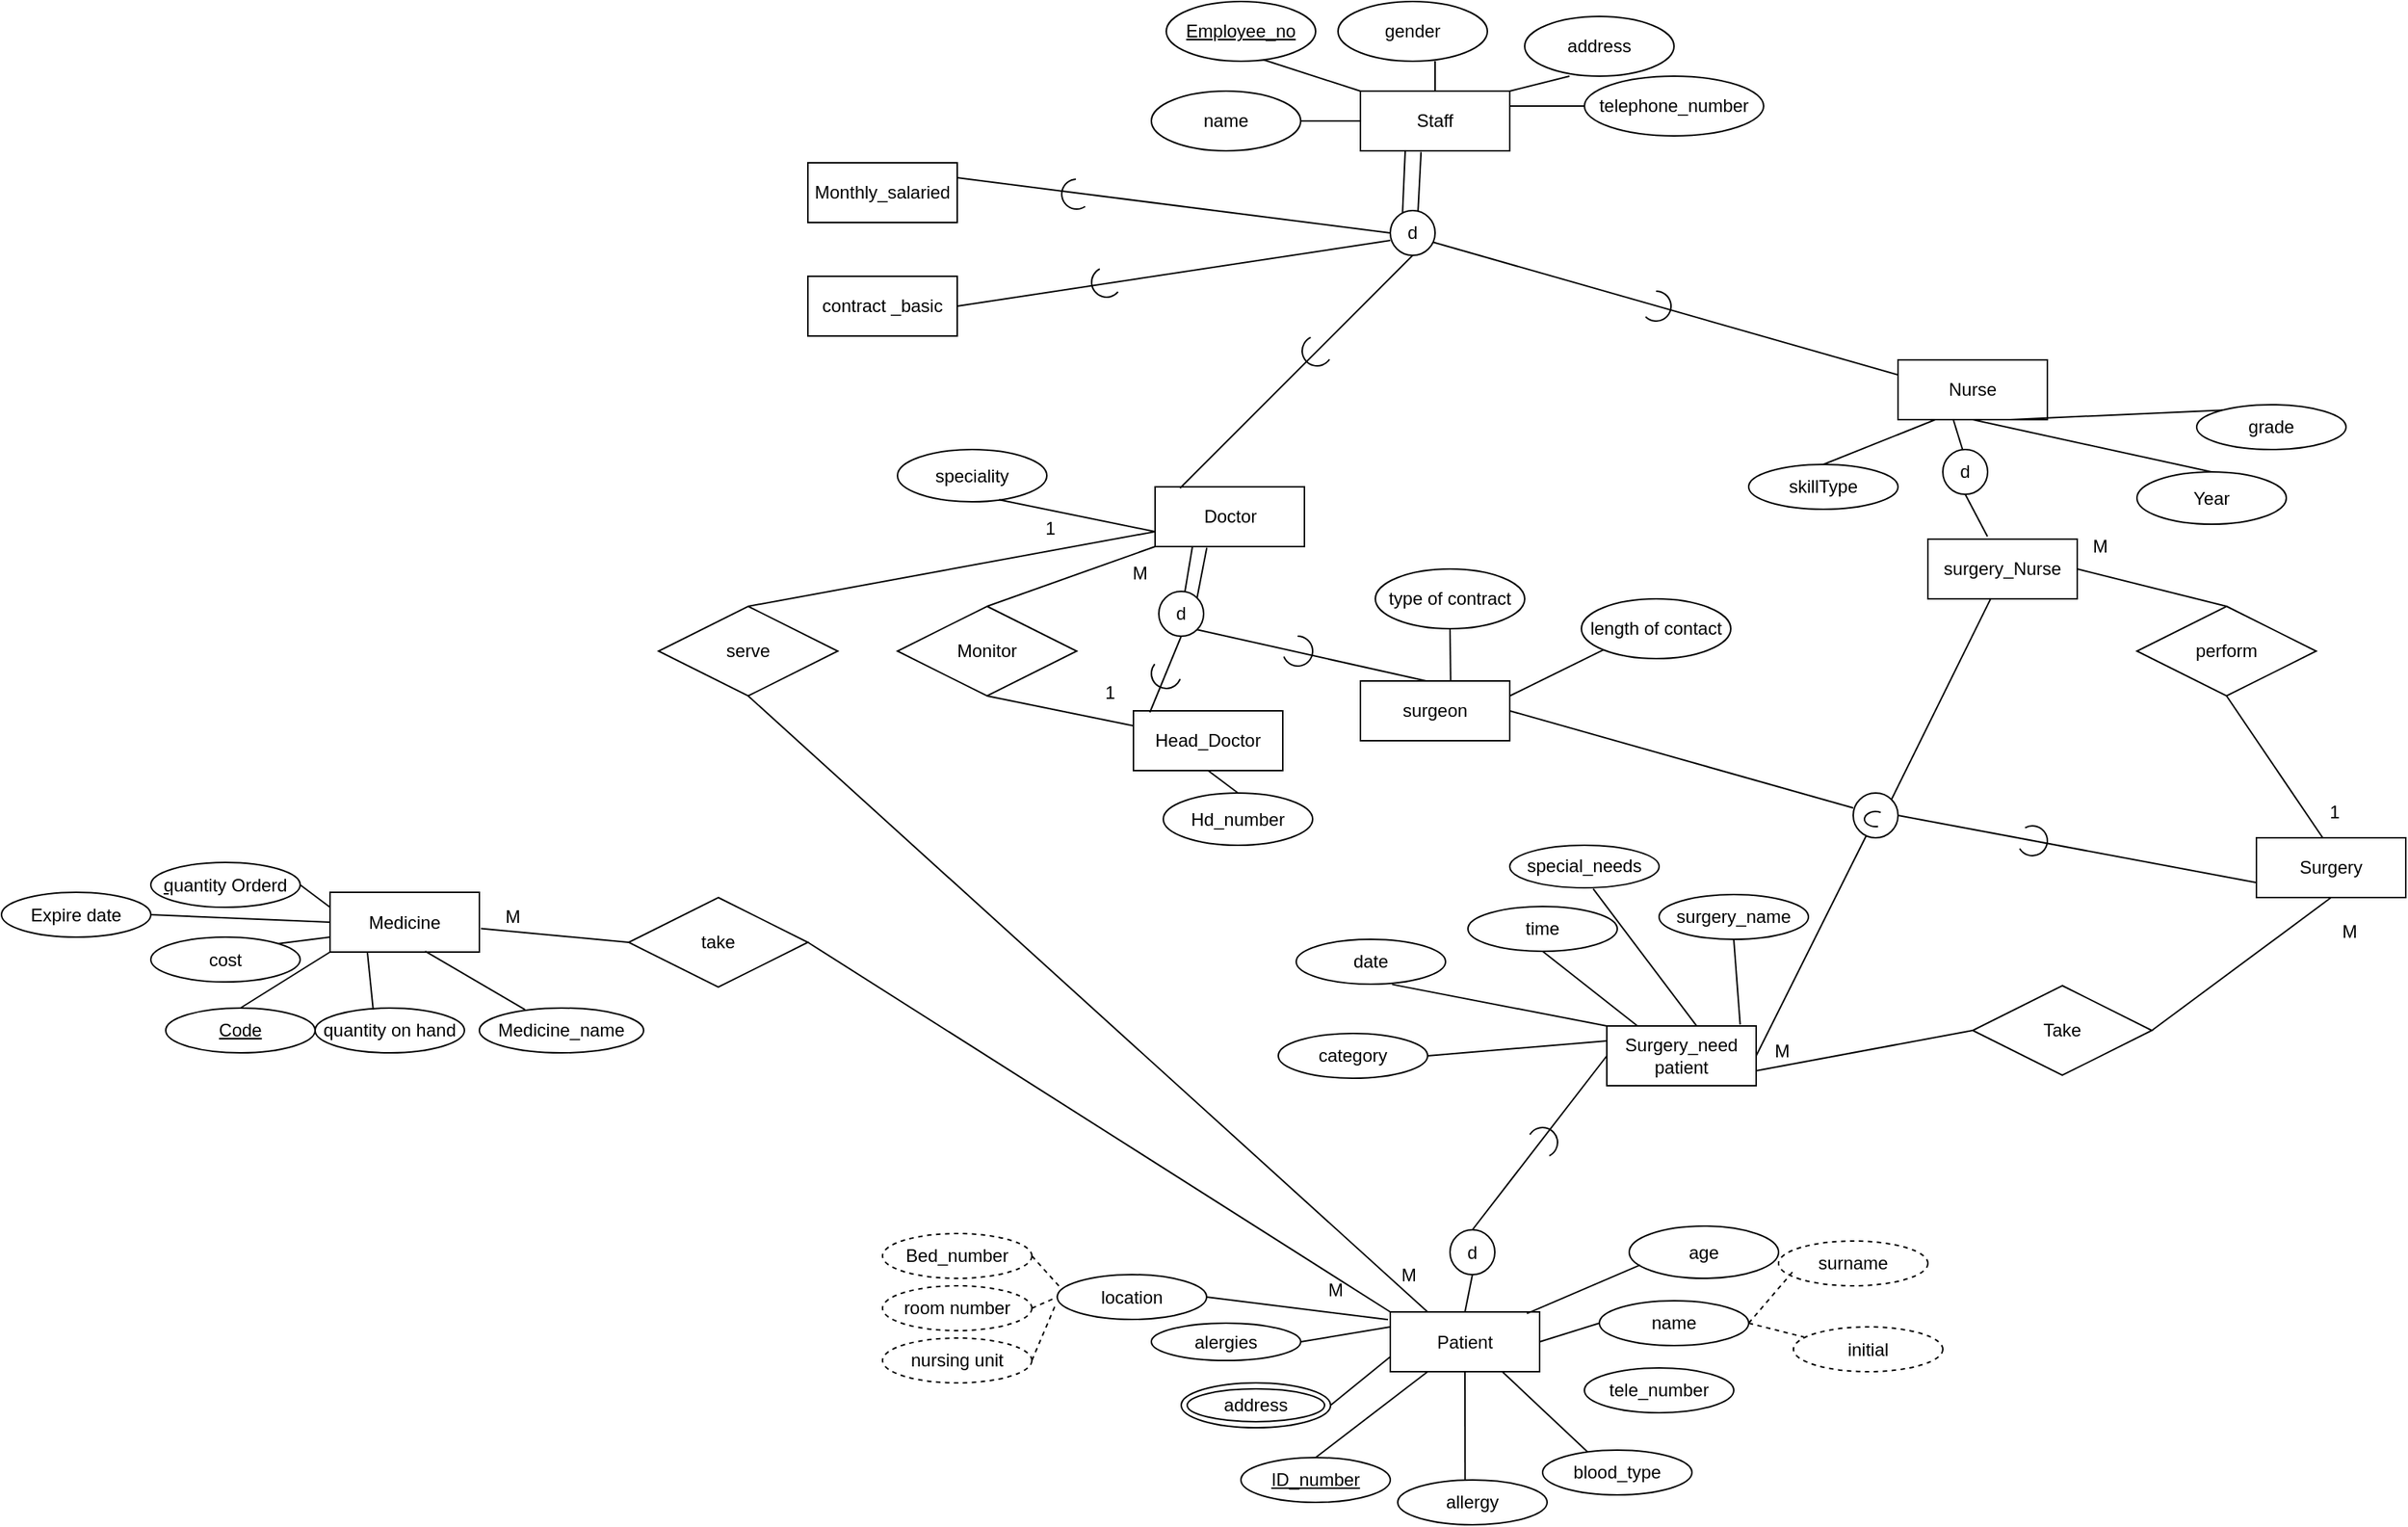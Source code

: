 <mxfile version="21.6.1" type="github">
  <diagram name="Page-1" id="lnvQF_arpNL27M4O3w8T">
    <mxGraphModel dx="2072" dy="1698" grid="1" gridSize="10" guides="1" tooltips="1" connect="1" arrows="1" fold="1" page="1" pageScale="1" pageWidth="850" pageHeight="1100" math="0" shadow="0">
      <root>
        <mxCell id="0" />
        <mxCell id="1" parent="0" />
        <mxCell id="_bViFIgrCbP23LB_-BVB-1" value="Staff" style="whiteSpace=wrap;html=1;align=center;" parent="1" vertex="1">
          <mxGeometry x="260" y="-50" width="100" height="40" as="geometry" />
        </mxCell>
        <mxCell id="_bViFIgrCbP23LB_-BVB-2" value="Employee_no" style="ellipse;whiteSpace=wrap;html=1;align=center;fontStyle=4;" parent="1" vertex="1">
          <mxGeometry x="130" y="-110" width="100" height="40" as="geometry" />
        </mxCell>
        <mxCell id="_bViFIgrCbP23LB_-BVB-3" value="name" style="ellipse;whiteSpace=wrap;html=1;align=center;" parent="1" vertex="1">
          <mxGeometry x="120" y="-50" width="100" height="40" as="geometry" />
        </mxCell>
        <mxCell id="_bViFIgrCbP23LB_-BVB-4" value="gender" style="ellipse;whiteSpace=wrap;html=1;align=center;" parent="1" vertex="1">
          <mxGeometry x="245" y="-110" width="100" height="40" as="geometry" />
        </mxCell>
        <mxCell id="_bViFIgrCbP23LB_-BVB-5" value="address" style="ellipse;whiteSpace=wrap;html=1;align=center;" parent="1" vertex="1">
          <mxGeometry x="370" y="-100" width="100" height="40" as="geometry" />
        </mxCell>
        <mxCell id="_bViFIgrCbP23LB_-BVB-6" value="telephone_number" style="ellipse;whiteSpace=wrap;html=1;align=center;" parent="1" vertex="1">
          <mxGeometry x="410" y="-60" width="120" height="40" as="geometry" />
        </mxCell>
        <mxCell id="kDbeRx198hkHHgi6UkS8-1" value="" style="endArrow=none;html=1;rounded=0;entryX=0.65;entryY=0.975;entryDx=0;entryDy=0;entryPerimeter=0;exitX=0;exitY=0;exitDx=0;exitDy=0;" parent="1" source="_bViFIgrCbP23LB_-BVB-1" target="_bViFIgrCbP23LB_-BVB-2" edge="1">
          <mxGeometry width="50" height="50" relative="1" as="geometry">
            <mxPoint x="270" y="10" as="sourcePoint" />
            <mxPoint x="320" y="-40" as="targetPoint" />
          </mxGeometry>
        </mxCell>
        <mxCell id="kDbeRx198hkHHgi6UkS8-2" value="" style="endArrow=none;html=1;rounded=0;exitX=0.5;exitY=0;exitDx=0;exitDy=0;entryX=0.65;entryY=1;entryDx=0;entryDy=0;entryPerimeter=0;" parent="1" source="_bViFIgrCbP23LB_-BVB-1" target="_bViFIgrCbP23LB_-BVB-4" edge="1">
          <mxGeometry width="50" height="50" relative="1" as="geometry">
            <mxPoint x="360" y="-40" as="sourcePoint" />
            <mxPoint x="310" y="-60" as="targetPoint" />
          </mxGeometry>
        </mxCell>
        <mxCell id="kDbeRx198hkHHgi6UkS8-3" value="" style="endArrow=none;html=1;rounded=0;entryX=0.3;entryY=1;entryDx=0;entryDy=0;entryPerimeter=0;exitX=1;exitY=0;exitDx=0;exitDy=0;" parent="1" source="_bViFIgrCbP23LB_-BVB-1" target="_bViFIgrCbP23LB_-BVB-5" edge="1">
          <mxGeometry width="50" height="50" relative="1" as="geometry">
            <mxPoint x="410" y="-60" as="sourcePoint" />
            <mxPoint x="335" y="-131" as="targetPoint" />
          </mxGeometry>
        </mxCell>
        <mxCell id="kDbeRx198hkHHgi6UkS8-4" value="" style="endArrow=none;html=1;rounded=0;entryX=0;entryY=0.5;entryDx=0;entryDy=0;exitX=1;exitY=0.25;exitDx=0;exitDy=0;" parent="1" source="_bViFIgrCbP23LB_-BVB-1" target="_bViFIgrCbP23LB_-BVB-6" edge="1">
          <mxGeometry width="50" height="50" relative="1" as="geometry">
            <mxPoint x="420" y="10" as="sourcePoint" />
            <mxPoint x="345" y="-61" as="targetPoint" />
          </mxGeometry>
        </mxCell>
        <mxCell id="kDbeRx198hkHHgi6UkS8-5" value="" style="endArrow=none;html=1;rounded=0;entryX=1;entryY=0.5;entryDx=0;entryDy=0;exitX=0;exitY=0.5;exitDx=0;exitDy=0;" parent="1" source="_bViFIgrCbP23LB_-BVB-1" target="_bViFIgrCbP23LB_-BVB-3" edge="1">
          <mxGeometry width="50" height="50" relative="1" as="geometry">
            <mxPoint x="420" y="10" as="sourcePoint" />
            <mxPoint x="345" y="-61" as="targetPoint" />
          </mxGeometry>
        </mxCell>
        <mxCell id="kDbeRx198hkHHgi6UkS8-6" value="Nurse" style="whiteSpace=wrap;html=1;align=center;" parent="1" vertex="1">
          <mxGeometry x="620" y="130" width="100" height="40" as="geometry" />
        </mxCell>
        <mxCell id="kDbeRx198hkHHgi6UkS8-9" value="skillType" style="ellipse;whiteSpace=wrap;html=1;align=center;" parent="1" vertex="1">
          <mxGeometry x="520" y="200" width="100" height="30" as="geometry" />
        </mxCell>
        <mxCell id="kDbeRx198hkHHgi6UkS8-11" value="" style="endArrow=none;html=1;rounded=0;entryX=0.5;entryY=0;entryDx=0;entryDy=0;exitX=0.25;exitY=1;exitDx=0;exitDy=0;" parent="1" source="kDbeRx198hkHHgi6UkS8-6" target="kDbeRx198hkHHgi6UkS8-9" edge="1">
          <mxGeometry width="50" height="50" relative="1" as="geometry">
            <mxPoint x="320" y="80" as="sourcePoint" />
            <mxPoint x="575" y="200" as="targetPoint" />
          </mxGeometry>
        </mxCell>
        <mxCell id="kDbeRx198hkHHgi6UkS8-12" value="" style="endArrow=none;html=1;rounded=0;exitX=0.5;exitY=1;exitDx=0;exitDy=0;entryX=0.5;entryY=0;entryDx=0;entryDy=0;" parent="1" source="kDbeRx198hkHHgi6UkS8-6" target="kDbeRx198hkHHgi6UkS8-34" edge="1">
          <mxGeometry width="50" height="50" relative="1" as="geometry">
            <mxPoint x="620" y="100" as="sourcePoint" />
            <mxPoint x="675" y="200" as="targetPoint" />
          </mxGeometry>
        </mxCell>
        <mxCell id="kDbeRx198hkHHgi6UkS8-30" value="" style="endArrow=none;html=1;rounded=0;entryX=0.75;entryY=1;entryDx=0;entryDy=0;exitX=0.32;exitY=0.1;exitDx=0;exitDy=0;exitPerimeter=0;" parent="1" source="kDbeRx198hkHHgi6UkS8-33" target="kDbeRx198hkHHgi6UkS8-6" edge="1">
          <mxGeometry width="50" height="50" relative="1" as="geometry">
            <mxPoint x="720" y="195" as="sourcePoint" />
            <mxPoint x="747" y="161" as="targetPoint" />
          </mxGeometry>
        </mxCell>
        <mxCell id="kDbeRx198hkHHgi6UkS8-33" value="grade" style="ellipse;whiteSpace=wrap;html=1;align=center;" parent="1" vertex="1">
          <mxGeometry x="820" y="160" width="100" height="30" as="geometry" />
        </mxCell>
        <mxCell id="kDbeRx198hkHHgi6UkS8-34" value="Year" style="ellipse;whiteSpace=wrap;html=1;align=center;" parent="1" vertex="1">
          <mxGeometry x="780" y="205" width="100" height="35" as="geometry" />
        </mxCell>
        <mxCell id="kDbeRx198hkHHgi6UkS8-35" value="Doctor" style="whiteSpace=wrap;html=1;align=center;" parent="1" vertex="1">
          <mxGeometry x="122.5" y="215" width="100" height="40" as="geometry" />
        </mxCell>
        <mxCell id="kDbeRx198hkHHgi6UkS8-36" value="" style="endArrow=none;html=1;rounded=0;exitX=0.25;exitY=1;exitDx=0;exitDy=0;" parent="1" source="kDbeRx198hkHHgi6UkS8-35" target="kDbeRx198hkHHgi6UkS8-41" edge="1">
          <mxGeometry width="50" height="50" relative="1" as="geometry">
            <mxPoint x="-177.5" y="165" as="sourcePoint" />
            <mxPoint x="120" y="305" as="targetPoint" />
          </mxGeometry>
        </mxCell>
        <mxCell id="kDbeRx198hkHHgi6UkS8-39" value="speciality" style="ellipse;whiteSpace=wrap;html=1;align=center;" parent="1" vertex="1">
          <mxGeometry x="-50" y="190" width="100" height="35" as="geometry" />
        </mxCell>
        <mxCell id="kDbeRx198hkHHgi6UkS8-40" value="Head_Doctor" style="whiteSpace=wrap;html=1;align=center;" parent="1" vertex="1">
          <mxGeometry x="108" y="365" width="100" height="40" as="geometry" />
        </mxCell>
        <mxCell id="kDbeRx198hkHHgi6UkS8-41" value="d" style="ellipse;whiteSpace=wrap;html=1;aspect=fixed;" parent="1" vertex="1">
          <mxGeometry x="125" y="285" width="30" height="30" as="geometry" />
        </mxCell>
        <mxCell id="kDbeRx198hkHHgi6UkS8-43" value="Hd_number" style="ellipse;whiteSpace=wrap;html=1;align=center;" parent="1" vertex="1">
          <mxGeometry x="128" y="420" width="100" height="35" as="geometry" />
        </mxCell>
        <mxCell id="kDbeRx198hkHHgi6UkS8-44" value="" style="endArrow=none;html=1;rounded=0;exitX=0.5;exitY=1;exitDx=0;exitDy=0;entryX=0.5;entryY=0;entryDx=0;entryDy=0;" parent="1" source="kDbeRx198hkHHgi6UkS8-40" target="kDbeRx198hkHHgi6UkS8-43" edge="1">
          <mxGeometry width="50" height="50" relative="1" as="geometry">
            <mxPoint x="210" y="285" as="sourcePoint" />
            <mxPoint x="260" y="235" as="targetPoint" />
          </mxGeometry>
        </mxCell>
        <mxCell id="kDbeRx198hkHHgi6UkS8-50" value="" style="verticalLabelPosition=bottom;verticalAlign=top;html=1;shape=mxgraph.basic.arc;startAngle=0.25;endAngle=0.939;direction=north;" parent="1" vertex="1">
          <mxGeometry x="208" y="315" width="20" height="20" as="geometry" />
        </mxCell>
        <mxCell id="kDbeRx198hkHHgi6UkS8-51" value="surgeon" style="whiteSpace=wrap;html=1;align=center;" parent="1" vertex="1">
          <mxGeometry x="260" y="345" width="100" height="40" as="geometry" />
        </mxCell>
        <mxCell id="kDbeRx198hkHHgi6UkS8-53" value="" style="endArrow=none;html=1;rounded=0;exitX=0.5;exitY=1;exitDx=0;exitDy=0;entryX=0.11;entryY=0.025;entryDx=0;entryDy=0;entryPerimeter=0;" parent="1" source="kDbeRx198hkHHgi6UkS8-41" target="kDbeRx198hkHHgi6UkS8-40" edge="1">
          <mxGeometry width="50" height="50" relative="1" as="geometry">
            <mxPoint x="140" y="315" as="sourcePoint" />
            <mxPoint x="65" y="355" as="targetPoint" />
          </mxGeometry>
        </mxCell>
        <mxCell id="kDbeRx198hkHHgi6UkS8-48" value="" style="verticalLabelPosition=bottom;verticalAlign=top;html=1;shape=mxgraph.basic.arc;startAngle=0.311;endAngle=0.859;direction=east;" parent="1" vertex="1">
          <mxGeometry x="120" y="330" width="20" height="20" as="geometry" />
        </mxCell>
        <mxCell id="kDbeRx198hkHHgi6UkS8-54" value="" style="endArrow=none;html=1;rounded=0;exitX=1;exitY=1;exitDx=0;exitDy=0;entryX=0.442;entryY=0;entryDx=0;entryDy=0;entryPerimeter=0;" parent="1" source="kDbeRx198hkHHgi6UkS8-41" target="kDbeRx198hkHHgi6UkS8-51" edge="1">
          <mxGeometry width="50" height="50" relative="1" as="geometry">
            <mxPoint x="400" y="275" as="sourcePoint" />
            <mxPoint x="220" y="275" as="targetPoint" />
          </mxGeometry>
        </mxCell>
        <mxCell id="kDbeRx198hkHHgi6UkS8-55" value="" style="endArrow=none;html=1;rounded=0;exitX=0;exitY=0.75;exitDx=0;exitDy=0;entryX=0.68;entryY=0.962;entryDx=0;entryDy=0;entryPerimeter=0;" parent="1" source="kDbeRx198hkHHgi6UkS8-35" target="kDbeRx198hkHHgi6UkS8-39" edge="1">
          <mxGeometry width="50" height="50" relative="1" as="geometry">
            <mxPoint x="400" y="275" as="sourcePoint" />
            <mxPoint x="450" y="225" as="targetPoint" />
          </mxGeometry>
        </mxCell>
        <mxCell id="kDbeRx198hkHHgi6UkS8-56" value="Patient" style="whiteSpace=wrap;html=1;align=center;" parent="1" vertex="1">
          <mxGeometry x="280" y="767.5" width="100" height="40" as="geometry" />
        </mxCell>
        <mxCell id="kDbeRx198hkHHgi6UkS8-57" value="&lt;u&gt;ID_number&lt;/u&gt;" style="ellipse;whiteSpace=wrap;html=1;align=center;" parent="1" vertex="1">
          <mxGeometry x="180" y="865" width="100" height="30" as="geometry" />
        </mxCell>
        <mxCell id="kDbeRx198hkHHgi6UkS8-58" value="" style="endArrow=none;html=1;rounded=0;entryX=0.5;entryY=0;entryDx=0;entryDy=0;exitX=0.25;exitY=1;exitDx=0;exitDy=0;" parent="1" source="kDbeRx198hkHHgi6UkS8-56" target="kDbeRx198hkHHgi6UkS8-57" edge="1">
          <mxGeometry width="50" height="50" relative="1" as="geometry">
            <mxPoint x="-20" y="745" as="sourcePoint" />
            <mxPoint x="235" y="865" as="targetPoint" />
          </mxGeometry>
        </mxCell>
        <mxCell id="kDbeRx198hkHHgi6UkS8-60" value="" style="endArrow=none;html=1;rounded=0;entryX=0.75;entryY=1;entryDx=0;entryDy=0;exitX=0.32;exitY=0.1;exitDx=0;exitDy=0;exitPerimeter=0;" parent="1" source="kDbeRx198hkHHgi6UkS8-61" target="kDbeRx198hkHHgi6UkS8-56" edge="1">
          <mxGeometry width="50" height="50" relative="1" as="geometry">
            <mxPoint x="380" y="860" as="sourcePoint" />
            <mxPoint x="407" y="826" as="targetPoint" />
          </mxGeometry>
        </mxCell>
        <mxCell id="kDbeRx198hkHHgi6UkS8-61" value="blood_type" style="ellipse;whiteSpace=wrap;html=1;align=center;" parent="1" vertex="1">
          <mxGeometry x="382" y="860" width="100" height="30" as="geometry" />
        </mxCell>
        <mxCell id="kDbeRx198hkHHgi6UkS8-62" value="age" style="ellipse;whiteSpace=wrap;html=1;align=center;" parent="1" vertex="1">
          <mxGeometry x="440" y="710" width="100" height="35" as="geometry" />
        </mxCell>
        <mxCell id="kDbeRx198hkHHgi6UkS8-63" value="tele_number" style="ellipse;whiteSpace=wrap;html=1;align=center;" parent="1" vertex="1">
          <mxGeometry x="410" y="805" width="100" height="30" as="geometry" />
        </mxCell>
        <mxCell id="kDbeRx198hkHHgi6UkS8-64" value="address" style="ellipse;shape=doubleEllipse;whiteSpace=wrap;html=1;" parent="1" vertex="1">
          <mxGeometry x="140" y="815" width="100" height="30" as="geometry" />
        </mxCell>
        <mxCell id="kDbeRx198hkHHgi6UkS8-65" value="name" style="ellipse;whiteSpace=wrap;html=1;align=center;" parent="1" vertex="1">
          <mxGeometry x="420" y="760" width="100" height="30" as="geometry" />
        </mxCell>
        <mxCell id="kDbeRx198hkHHgi6UkS8-66" value="surname" style="ellipse;whiteSpace=wrap;html=1;align=center;dashed=1;" parent="1" vertex="1">
          <mxGeometry x="540" y="720" width="100" height="30" as="geometry" />
        </mxCell>
        <mxCell id="kDbeRx198hkHHgi6UkS8-67" value="initial" style="ellipse;whiteSpace=wrap;html=1;align=center;dashed=1;" parent="1" vertex="1">
          <mxGeometry x="550" y="777.5" width="100" height="30" as="geometry" />
        </mxCell>
        <mxCell id="kDbeRx198hkHHgi6UkS8-71" value="" style="endArrow=none;dashed=1;html=1;rounded=0;entryX=0.069;entryY=0.226;entryDx=0;entryDy=0;exitX=1;exitY=0.5;exitDx=0;exitDy=0;entryPerimeter=0;" parent="1" source="kDbeRx198hkHHgi6UkS8-65" target="kDbeRx198hkHHgi6UkS8-67" edge="1">
          <mxGeometry width="50" height="50" relative="1" as="geometry">
            <mxPoint x="340" y="755" as="sourcePoint" />
            <mxPoint x="550" y="790" as="targetPoint" />
          </mxGeometry>
        </mxCell>
        <mxCell id="kDbeRx198hkHHgi6UkS8-72" value="" style="endArrow=none;dashed=1;html=1;rounded=0;entryX=0;entryY=0.5;entryDx=0;entryDy=0;exitX=1;exitY=0.5;exitDx=0;exitDy=0;" parent="1" source="kDbeRx198hkHHgi6UkS8-65" edge="1">
          <mxGeometry width="50" height="50" relative="1" as="geometry">
            <mxPoint x="340" y="755" as="sourcePoint" />
            <mxPoint x="550" y="740" as="targetPoint" />
          </mxGeometry>
        </mxCell>
        <mxCell id="kDbeRx198hkHHgi6UkS8-73" value="alergies" style="ellipse;whiteSpace=wrap;html=1;align=center;" parent="1" vertex="1">
          <mxGeometry x="120" y="775" width="100" height="25" as="geometry" />
        </mxCell>
        <mxCell id="kDbeRx198hkHHgi6UkS8-74" value="" style="endArrow=none;html=1;rounded=0;exitX=1;exitY=0.5;exitDx=0;exitDy=0;entryX=0;entryY=0.75;entryDx=0;entryDy=0;" parent="1" source="kDbeRx198hkHHgi6UkS8-64" target="kDbeRx198hkHHgi6UkS8-56" edge="1">
          <mxGeometry width="50" height="50" relative="1" as="geometry">
            <mxPoint x="340" y="755" as="sourcePoint" />
            <mxPoint x="390" y="705" as="targetPoint" />
          </mxGeometry>
        </mxCell>
        <mxCell id="kDbeRx198hkHHgi6UkS8-75" value="" style="endArrow=none;html=1;rounded=0;exitX=1;exitY=0.5;exitDx=0;exitDy=0;entryX=0;entryY=0.25;entryDx=0;entryDy=0;" parent="1" source="kDbeRx198hkHHgi6UkS8-73" target="kDbeRx198hkHHgi6UkS8-56" edge="1">
          <mxGeometry width="50" height="50" relative="1" as="geometry">
            <mxPoint x="340" y="755" as="sourcePoint" />
            <mxPoint x="390" y="705" as="targetPoint" />
          </mxGeometry>
        </mxCell>
        <mxCell id="kDbeRx198hkHHgi6UkS8-76" value="" style="endArrow=none;html=1;rounded=0;exitX=0;exitY=0.5;exitDx=0;exitDy=0;entryX=1;entryY=0.5;entryDx=0;entryDy=0;" parent="1" source="kDbeRx198hkHHgi6UkS8-65" target="kDbeRx198hkHHgi6UkS8-56" edge="1">
          <mxGeometry width="50" height="50" relative="1" as="geometry">
            <mxPoint x="340" y="755" as="sourcePoint" />
            <mxPoint x="390" y="705" as="targetPoint" />
          </mxGeometry>
        </mxCell>
        <mxCell id="kDbeRx198hkHHgi6UkS8-77" value="Surgery" style="whiteSpace=wrap;html=1;align=center;" parent="1" vertex="1">
          <mxGeometry x="860" y="450" width="100" height="40" as="geometry" />
        </mxCell>
        <mxCell id="kDbeRx198hkHHgi6UkS8-79" value="surgery_name" style="ellipse;whiteSpace=wrap;html=1;align=center;" parent="1" vertex="1">
          <mxGeometry x="460" y="488" width="100" height="30" as="geometry" />
        </mxCell>
        <mxCell id="kDbeRx198hkHHgi6UkS8-80" value="time" style="ellipse;whiteSpace=wrap;html=1;align=center;" parent="1" vertex="1">
          <mxGeometry x="332" y="496" width="100" height="30" as="geometry" />
        </mxCell>
        <mxCell id="kDbeRx198hkHHgi6UkS8-81" value="special_needs" style="ellipse;whiteSpace=wrap;html=1;align=center;" parent="1" vertex="1">
          <mxGeometry x="360" y="455" width="100" height="28.5" as="geometry" />
        </mxCell>
        <mxCell id="kDbeRx198hkHHgi6UkS8-82" value="date" style="ellipse;whiteSpace=wrap;html=1;align=center;" parent="1" vertex="1">
          <mxGeometry x="217" y="518" width="100" height="30" as="geometry" />
        </mxCell>
        <mxCell id="kDbeRx198hkHHgi6UkS8-83" value="category" style="ellipse;whiteSpace=wrap;html=1;align=center;" parent="1" vertex="1">
          <mxGeometry x="205" y="581" width="100" height="30" as="geometry" />
        </mxCell>
        <mxCell id="kDbeRx198hkHHgi6UkS8-84" value="" style="verticalLabelPosition=bottom;verticalAlign=top;html=1;shape=mxgraph.basic.arc;startAngle=0.25;endAngle=0.874;direction=north;" parent="1" vertex="1">
          <mxGeometry x="448" y="84" width="20" height="20" as="geometry" />
        </mxCell>
        <mxCell id="kDbeRx198hkHHgi6UkS8-85" value="" style="verticalLabelPosition=bottom;verticalAlign=top;html=1;shape=mxgraph.basic.arc;startAngle=0.595;endAngle=0.179;direction=north;" parent="1" vertex="1">
          <mxGeometry x="221" y="114" width="20" height="20" as="geometry" />
        </mxCell>
        <mxCell id="kDbeRx198hkHHgi6UkS8-86" value="" style="endArrow=none;html=1;rounded=0;exitX=0.167;exitY=0.022;exitDx=0;exitDy=0;exitPerimeter=0;entryX=0.5;entryY=1;entryDx=0;entryDy=0;" parent="1" source="kDbeRx198hkHHgi6UkS8-35" target="kDbeRx198hkHHgi6UkS8-88" edge="1">
          <mxGeometry width="50" height="50" relative="1" as="geometry">
            <mxPoint x="90" y="160" as="sourcePoint" />
            <mxPoint x="260" y="160" as="targetPoint" />
          </mxGeometry>
        </mxCell>
        <mxCell id="kDbeRx198hkHHgi6UkS8-87" value="" style="endArrow=none;html=1;rounded=0;exitX=0;exitY=0.25;exitDx=0;exitDy=0;entryX=0.964;entryY=0.709;entryDx=0;entryDy=0;entryPerimeter=0;" parent="1" source="kDbeRx198hkHHgi6UkS8-6" target="kDbeRx198hkHHgi6UkS8-88" edge="1">
          <mxGeometry width="50" height="50" relative="1" as="geometry">
            <mxPoint x="695.25" y="200" as="sourcePoint" />
            <mxPoint x="430" y="150" as="targetPoint" />
          </mxGeometry>
        </mxCell>
        <mxCell id="kDbeRx198hkHHgi6UkS8-88" value="d" style="ellipse;whiteSpace=wrap;html=1;aspect=fixed;" parent="1" vertex="1">
          <mxGeometry x="280" y="30" width="30" height="30" as="geometry" />
        </mxCell>
        <mxCell id="kDbeRx198hkHHgi6UkS8-90" value="" style="endArrow=none;html=1;rounded=0;entryX=0.406;entryY=1.02;entryDx=0;entryDy=0;entryPerimeter=0;exitX=0.619;exitY=0.012;exitDx=0;exitDy=0;exitPerimeter=0;" parent="1" source="kDbeRx198hkHHgi6UkS8-88" target="_bViFIgrCbP23LB_-BVB-1" edge="1">
          <mxGeometry width="50" height="50" relative="1" as="geometry">
            <mxPoint x="270" y="110" as="sourcePoint" />
            <mxPoint x="320" y="60" as="targetPoint" />
          </mxGeometry>
        </mxCell>
        <mxCell id="kDbeRx198hkHHgi6UkS8-91" value="" style="endArrow=none;html=1;rounded=0;exitX=0.273;exitY=0.054;exitDx=0;exitDy=0;exitPerimeter=0;" parent="1" source="kDbeRx198hkHHgi6UkS8-88" edge="1">
          <mxGeometry width="50" height="50" relative="1" as="geometry">
            <mxPoint x="309" y="60" as="sourcePoint" />
            <mxPoint x="290" y="-10" as="targetPoint" />
          </mxGeometry>
        </mxCell>
        <mxCell id="kDbeRx198hkHHgi6UkS8-92" value="" style="endArrow=none;html=1;rounded=0;entryX=0.642;entryY=1.006;entryDx=0;entryDy=0;entryPerimeter=0;exitX=0;exitY=0;exitDx=0;exitDy=0;" parent="1" source="kDbeRx198hkHHgi6UkS8-122" target="kDbeRx198hkHHgi6UkS8-82" edge="1">
          <mxGeometry width="50" height="50" relative="1" as="geometry">
            <mxPoint x="520" y="636" as="sourcePoint" />
            <mxPoint x="570" y="586" as="targetPoint" />
          </mxGeometry>
        </mxCell>
        <mxCell id="kDbeRx198hkHHgi6UkS8-93" value="" style="endArrow=none;html=1;rounded=0;exitX=0.559;exitY=1.025;exitDx=0;exitDy=0;exitPerimeter=0;entryX=0.604;entryY=0.009;entryDx=0;entryDy=0;entryPerimeter=0;" parent="1" source="kDbeRx198hkHHgi6UkS8-81" target="kDbeRx198hkHHgi6UkS8-122" edge="1">
          <mxGeometry width="50" height="50" relative="1" as="geometry">
            <mxPoint x="530" y="646" as="sourcePoint" />
            <mxPoint x="460" y="566" as="targetPoint" />
          </mxGeometry>
        </mxCell>
        <mxCell id="kDbeRx198hkHHgi6UkS8-94" value="" style="endArrow=none;html=1;rounded=0;entryX=0.21;entryY=0.009;entryDx=0;entryDy=0;exitX=0.5;exitY=1;exitDx=0;exitDy=0;entryPerimeter=0;" parent="1" source="kDbeRx198hkHHgi6UkS8-80" target="kDbeRx198hkHHgi6UkS8-122" edge="1">
          <mxGeometry width="50" height="50" relative="1" as="geometry">
            <mxPoint x="540" y="656" as="sourcePoint" />
            <mxPoint x="590" y="606" as="targetPoint" />
          </mxGeometry>
        </mxCell>
        <mxCell id="kDbeRx198hkHHgi6UkS8-96" value="" style="endArrow=none;html=1;rounded=0;entryX=0.5;entryY=1;entryDx=0;entryDy=0;exitX=0.893;exitY=-0.024;exitDx=0;exitDy=0;exitPerimeter=0;" parent="1" source="kDbeRx198hkHHgi6UkS8-122" target="kDbeRx198hkHHgi6UkS8-79" edge="1">
          <mxGeometry width="50" height="50" relative="1" as="geometry">
            <mxPoint x="510" y="636" as="sourcePoint" />
            <mxPoint x="560" y="586" as="targetPoint" />
          </mxGeometry>
        </mxCell>
        <mxCell id="kDbeRx198hkHHgi6UkS8-97" value="" style="endArrow=none;html=1;rounded=0;entryX=1;entryY=0.5;entryDx=0;entryDy=0;exitX=0;exitY=0.25;exitDx=0;exitDy=0;" parent="1" source="kDbeRx198hkHHgi6UkS8-122" target="kDbeRx198hkHHgi6UkS8-83" edge="1">
          <mxGeometry width="50" height="50" relative="1" as="geometry">
            <mxPoint x="510" y="636" as="sourcePoint" />
            <mxPoint x="560" y="586" as="targetPoint" />
          </mxGeometry>
        </mxCell>
        <mxCell id="kDbeRx198hkHHgi6UkS8-98" value="" style="endArrow=none;html=1;rounded=0;exitX=1;exitY=0;exitDx=0;exitDy=0;entryX=0.346;entryY=1.02;entryDx=0;entryDy=0;entryPerimeter=0;" parent="1" source="kDbeRx198hkHHgi6UkS8-41" target="kDbeRx198hkHHgi6UkS8-35" edge="1">
          <mxGeometry width="50" height="50" relative="1" as="geometry">
            <mxPoint x="320" y="245" as="sourcePoint" />
            <mxPoint x="370" y="195" as="targetPoint" />
          </mxGeometry>
        </mxCell>
        <mxCell id="kDbeRx198hkHHgi6UkS8-99" value="Medicine" style="whiteSpace=wrap;html=1;align=center;" parent="1" vertex="1">
          <mxGeometry x="-430" y="486.5" width="100" height="40" as="geometry" />
        </mxCell>
        <mxCell id="kDbeRx198hkHHgi6UkS8-100" value="&lt;u&gt;Code&lt;/u&gt;" style="ellipse;whiteSpace=wrap;html=1;align=center;" parent="1" vertex="1">
          <mxGeometry x="-540" y="564" width="100" height="30" as="geometry" />
        </mxCell>
        <mxCell id="kDbeRx198hkHHgi6UkS8-101" value="Medicine_name" style="ellipse;whiteSpace=wrap;html=1;align=center;" parent="1" vertex="1">
          <mxGeometry x="-330" y="564" width="110" height="30" as="geometry" />
        </mxCell>
        <mxCell id="kDbeRx198hkHHgi6UkS8-102" value="&lt;u&gt;q&lt;/u&gt;uantity Orderd" style="ellipse;whiteSpace=wrap;html=1;align=center;" parent="1" vertex="1">
          <mxGeometry x="-550" y="466.5" width="100" height="30" as="geometry" />
        </mxCell>
        <mxCell id="kDbeRx198hkHHgi6UkS8-103" value="cost" style="ellipse;whiteSpace=wrap;html=1;align=center;" parent="1" vertex="1">
          <mxGeometry x="-550" y="516.5" width="100" height="30" as="geometry" />
        </mxCell>
        <mxCell id="kDbeRx198hkHHgi6UkS8-104" value="Expire date" style="ellipse;whiteSpace=wrap;html=1;align=center;" parent="1" vertex="1">
          <mxGeometry x="-650" y="486.5" width="100" height="30" as="geometry" />
        </mxCell>
        <mxCell id="kDbeRx198hkHHgi6UkS8-105" value="quantity on hand" style="ellipse;whiteSpace=wrap;html=1;align=center;" parent="1" vertex="1">
          <mxGeometry x="-440" y="564" width="100" height="30" as="geometry" />
        </mxCell>
        <mxCell id="kDbeRx198hkHHgi6UkS8-106" value="" style="endArrow=none;html=1;rounded=0;entryX=1;entryY=0.5;entryDx=0;entryDy=0;exitX=0;exitY=0.5;exitDx=0;exitDy=0;" parent="1" source="kDbeRx198hkHHgi6UkS8-99" target="kDbeRx198hkHHgi6UkS8-104" edge="1">
          <mxGeometry width="50" height="50" relative="1" as="geometry">
            <mxPoint x="-770" y="626.5" as="sourcePoint" />
            <mxPoint x="-720" y="576.5" as="targetPoint" />
          </mxGeometry>
        </mxCell>
        <mxCell id="kDbeRx198hkHHgi6UkS8-107" value="" style="endArrow=none;html=1;rounded=0;entryX=0;entryY=0.75;entryDx=0;entryDy=0;exitX=1;exitY=0;exitDx=0;exitDy=0;" parent="1" source="kDbeRx198hkHHgi6UkS8-103" target="kDbeRx198hkHHgi6UkS8-99" edge="1">
          <mxGeometry width="50" height="50" relative="1" as="geometry">
            <mxPoint x="-760" y="636.5" as="sourcePoint" />
            <mxPoint x="-710" y="586.5" as="targetPoint" />
          </mxGeometry>
        </mxCell>
        <mxCell id="kDbeRx198hkHHgi6UkS8-108" value="" style="endArrow=none;html=1;rounded=0;entryX=0;entryY=0.25;entryDx=0;entryDy=0;exitX=1;exitY=0.5;exitDx=0;exitDy=0;" parent="1" source="kDbeRx198hkHHgi6UkS8-102" target="kDbeRx198hkHHgi6UkS8-99" edge="1">
          <mxGeometry width="50" height="50" relative="1" as="geometry">
            <mxPoint x="-750" y="646.5" as="sourcePoint" />
            <mxPoint x="-700" y="596.5" as="targetPoint" />
          </mxGeometry>
        </mxCell>
        <mxCell id="kDbeRx198hkHHgi6UkS8-109" value="" style="endArrow=none;html=1;rounded=0;entryX=0.5;entryY=0;entryDx=0;entryDy=0;exitX=0;exitY=1;exitDx=0;exitDy=0;" parent="1" source="kDbeRx198hkHHgi6UkS8-99" target="kDbeRx198hkHHgi6UkS8-100" edge="1">
          <mxGeometry width="50" height="50" relative="1" as="geometry">
            <mxPoint x="-780" y="626.5" as="sourcePoint" />
            <mxPoint x="-730" y="576.5" as="targetPoint" />
          </mxGeometry>
        </mxCell>
        <mxCell id="kDbeRx198hkHHgi6UkS8-110" value="" style="endArrow=none;html=1;rounded=0;entryX=0.278;entryY=0.037;entryDx=0;entryDy=0;exitX=0.637;exitY=0.987;exitDx=0;exitDy=0;exitPerimeter=0;entryPerimeter=0;" parent="1" source="kDbeRx198hkHHgi6UkS8-99" target="kDbeRx198hkHHgi6UkS8-101" edge="1">
          <mxGeometry width="50" height="50" relative="1" as="geometry">
            <mxPoint x="-780" y="626.5" as="sourcePoint" />
            <mxPoint x="-730" y="576.5" as="targetPoint" />
          </mxGeometry>
        </mxCell>
        <mxCell id="kDbeRx198hkHHgi6UkS8-111" value="" style="endArrow=none;html=1;rounded=0;entryX=0.389;entryY=0.037;entryDx=0;entryDy=0;exitX=0.25;exitY=1;exitDx=0;exitDy=0;entryPerimeter=0;" parent="1" source="kDbeRx198hkHHgi6UkS8-99" target="kDbeRx198hkHHgi6UkS8-105" edge="1">
          <mxGeometry width="50" height="50" relative="1" as="geometry">
            <mxPoint x="-780" y="626.5" as="sourcePoint" />
            <mxPoint x="-730" y="576.5" as="targetPoint" />
          </mxGeometry>
        </mxCell>
        <mxCell id="kDbeRx198hkHHgi6UkS8-116" value="" style="ellipse;whiteSpace=wrap;html=1;aspect=fixed;" parent="1" vertex="1">
          <mxGeometry x="590" y="420" width="30" height="30" as="geometry" />
        </mxCell>
        <mxCell id="kDbeRx198hkHHgi6UkS8-117" value="" style="endArrow=none;html=1;rounded=0;exitX=1;exitY=0.5;exitDx=0;exitDy=0;" parent="1" source="kDbeRx198hkHHgi6UkS8-116" edge="1">
          <mxGeometry width="50" height="50" relative="1" as="geometry">
            <mxPoint x="681" y="540" as="sourcePoint" />
            <mxPoint x="860" y="480" as="targetPoint" />
          </mxGeometry>
        </mxCell>
        <mxCell id="kDbeRx198hkHHgi6UkS8-119" value="" style="endArrow=none;html=1;rounded=0;entryX=0;entryY=0.333;entryDx=0;entryDy=0;entryPerimeter=0;exitX=1;exitY=0.5;exitDx=0;exitDy=0;" parent="1" source="kDbeRx198hkHHgi6UkS8-51" target="kDbeRx198hkHHgi6UkS8-116" edge="1">
          <mxGeometry width="50" height="50" relative="1" as="geometry">
            <mxPoint x="320" y="400" as="sourcePoint" />
            <mxPoint x="370" y="350" as="targetPoint" />
          </mxGeometry>
        </mxCell>
        <mxCell id="kDbeRx198hkHHgi6UkS8-120" value="" style="endArrow=none;html=1;rounded=0;entryX=0.29;entryY=0.953;entryDx=0;entryDy=0;entryPerimeter=0;exitX=1;exitY=0.5;exitDx=0;exitDy=0;" parent="1" source="kDbeRx198hkHHgi6UkS8-122" target="kDbeRx198hkHHgi6UkS8-116" edge="1">
          <mxGeometry width="50" height="50" relative="1" as="geometry">
            <mxPoint x="330" y="456" as="sourcePoint" />
            <mxPoint x="598.79" y="492.61" as="targetPoint" />
          </mxGeometry>
        </mxCell>
        <mxCell id="kDbeRx198hkHHgi6UkS8-121" value="" style="endArrow=none;html=1;rounded=0;entryX=1;entryY=0;entryDx=0;entryDy=0;exitX=0.421;exitY=0.995;exitDx=0;exitDy=0;exitPerimeter=0;" parent="1" source="kDbeRx198hkHHgi6UkS8-123" target="kDbeRx198hkHHgi6UkS8-116" edge="1">
          <mxGeometry width="50" height="50" relative="1" as="geometry">
            <mxPoint x="660" y="340" as="sourcePoint" />
            <mxPoint x="390" y="370" as="targetPoint" />
          </mxGeometry>
        </mxCell>
        <mxCell id="kDbeRx198hkHHgi6UkS8-122" value="Surgery_need patient" style="whiteSpace=wrap;html=1;align=center;" parent="1" vertex="1">
          <mxGeometry x="425" y="576" width="100" height="40" as="geometry" />
        </mxCell>
        <mxCell id="kDbeRx198hkHHgi6UkS8-123" value="surgery_Nurse" style="whiteSpace=wrap;html=1;align=center;" parent="1" vertex="1">
          <mxGeometry x="640" y="250" width="100" height="40" as="geometry" />
        </mxCell>
        <mxCell id="kDbeRx198hkHHgi6UkS8-124" value="d" style="ellipse;whiteSpace=wrap;html=1;aspect=fixed;" parent="1" vertex="1">
          <mxGeometry x="650" y="190" width="30" height="30" as="geometry" />
        </mxCell>
        <mxCell id="kDbeRx198hkHHgi6UkS8-125" value="" style="endArrow=none;html=1;rounded=0;entryX=0.371;entryY=1.006;entryDx=0;entryDy=0;entryPerimeter=0;exitX=0.44;exitY=0;exitDx=0;exitDy=0;exitPerimeter=0;" parent="1" source="kDbeRx198hkHHgi6UkS8-124" target="kDbeRx198hkHHgi6UkS8-6" edge="1">
          <mxGeometry width="50" height="50" relative="1" as="geometry">
            <mxPoint x="490" y="170" as="sourcePoint" />
            <mxPoint x="540" y="120" as="targetPoint" />
          </mxGeometry>
        </mxCell>
        <mxCell id="kDbeRx198hkHHgi6UkS8-126" value="" style="endArrow=none;html=1;rounded=0;entryX=0.399;entryY=-0.043;entryDx=0;entryDy=0;entryPerimeter=0;exitX=0.5;exitY=1;exitDx=0;exitDy=0;" parent="1" source="kDbeRx198hkHHgi6UkS8-124" target="kDbeRx198hkHHgi6UkS8-123" edge="1">
          <mxGeometry width="50" height="50" relative="1" as="geometry">
            <mxPoint x="490" y="170" as="sourcePoint" />
            <mxPoint x="540" y="120" as="targetPoint" />
          </mxGeometry>
        </mxCell>
        <mxCell id="kDbeRx198hkHHgi6UkS8-129" value="contract _basic" style="whiteSpace=wrap;html=1;align=center;" parent="1" vertex="1">
          <mxGeometry x="-110" y="74" width="100" height="40" as="geometry" />
        </mxCell>
        <mxCell id="kDbeRx198hkHHgi6UkS8-130" value="Monthly_salaried" style="whiteSpace=wrap;html=1;align=center;" parent="1" vertex="1">
          <mxGeometry x="-110" y="-2" width="100" height="40" as="geometry" />
        </mxCell>
        <mxCell id="kDbeRx198hkHHgi6UkS8-131" value="" style="endArrow=none;html=1;rounded=0;exitX=1;exitY=0.25;exitDx=0;exitDy=0;entryX=0;entryY=0.5;entryDx=0;entryDy=0;" parent="1" source="kDbeRx198hkHHgi6UkS8-130" target="kDbeRx198hkHHgi6UkS8-88" edge="1">
          <mxGeometry width="50" height="50" relative="1" as="geometry">
            <mxPoint x="230" y="130" as="sourcePoint" />
            <mxPoint x="280" y="80" as="targetPoint" />
          </mxGeometry>
        </mxCell>
        <mxCell id="kDbeRx198hkHHgi6UkS8-132" value="" style="endArrow=none;html=1;rounded=0;exitX=1;exitY=0.5;exitDx=0;exitDy=0;" parent="1" source="kDbeRx198hkHHgi6UkS8-129" edge="1">
          <mxGeometry width="50" height="50" relative="1" as="geometry">
            <mxPoint x="230" y="130" as="sourcePoint" />
            <mxPoint x="280" y="50" as="targetPoint" />
          </mxGeometry>
        </mxCell>
        <mxCell id="kDbeRx198hkHHgi6UkS8-134" value="" style="verticalLabelPosition=bottom;verticalAlign=top;html=1;shape=mxgraph.basic.arc;startAngle=0.654;endAngle=0.241;direction=north;" parent="1" vertex="1">
          <mxGeometry x="60" y="9" width="20" height="20" as="geometry" />
        </mxCell>
        <mxCell id="kDbeRx198hkHHgi6UkS8-135" value="" style="verticalLabelPosition=bottom;verticalAlign=top;html=1;shape=mxgraph.basic.arc;startAngle=0.611;endAngle=0.175;direction=north;" parent="1" vertex="1">
          <mxGeometry x="80" y="68" width="20" height="20" as="geometry" />
        </mxCell>
        <mxCell id="kDbeRx198hkHHgi6UkS8-136" value="d" style="ellipse;whiteSpace=wrap;html=1;aspect=fixed;" parent="1" vertex="1">
          <mxGeometry x="320" y="712.5" width="30" height="30" as="geometry" />
        </mxCell>
        <mxCell id="kDbeRx198hkHHgi6UkS8-137" value="" style="endArrow=none;html=1;rounded=0;exitX=0.5;exitY=0;exitDx=0;exitDy=0;entryX=0;entryY=0.5;entryDx=0;entryDy=0;movable=1;resizable=1;rotatable=1;deletable=1;editable=1;locked=0;connectable=1;" parent="1" source="kDbeRx198hkHHgi6UkS8-136" target="kDbeRx198hkHHgi6UkS8-122" edge="1">
          <mxGeometry width="50" height="50" relative="1" as="geometry">
            <mxPoint x="330" y="690" as="sourcePoint" />
            <mxPoint x="410" y="532.5" as="targetPoint" />
          </mxGeometry>
        </mxCell>
        <mxCell id="kDbeRx198hkHHgi6UkS8-138" value="" style="endArrow=none;html=1;rounded=0;exitX=0.5;exitY=0;exitDx=0;exitDy=0;entryX=0.5;entryY=1;entryDx=0;entryDy=0;movable=1;resizable=1;rotatable=1;deletable=1;editable=1;locked=0;connectable=1;" parent="1" source="kDbeRx198hkHHgi6UkS8-56" target="kDbeRx198hkHHgi6UkS8-136" edge="1">
          <mxGeometry width="50" height="50" relative="1" as="geometry">
            <mxPoint x="345" y="723" as="sourcePoint" />
            <mxPoint x="425" y="660" as="targetPoint" />
          </mxGeometry>
        </mxCell>
        <mxCell id="kDbeRx198hkHHgi6UkS8-140" value="" style="verticalLabelPosition=bottom;verticalAlign=top;html=1;shape=mxgraph.basic.arc;startAngle=0.087;endAngle=0.676;direction=north;" parent="1" vertex="1">
          <mxGeometry x="372" y="644" width="20" height="20" as="geometry" />
        </mxCell>
        <mxCell id="kDbeRx198hkHHgi6UkS8-141" value="" style="verticalLabelPosition=bottom;verticalAlign=top;html=1;shape=mxgraph.basic.arc;startAngle=0.715;endAngle=0.324;direction=north;" parent="1" vertex="1">
          <mxGeometry x="597.5" y="432.5" width="15" height="10" as="geometry" />
        </mxCell>
        <mxCell id="kDbeRx198hkHHgi6UkS8-142" value="" style="verticalLabelPosition=bottom;verticalAlign=top;html=1;shape=mxgraph.basic.arc;startAngle=0.169;endAngle=0.913;direction=north;" parent="1" vertex="1">
          <mxGeometry x="700" y="442" width="20" height="20" as="geometry" />
        </mxCell>
        <mxCell id="kDbeRx198hkHHgi6UkS8-143" value="type of contract" style="ellipse;whiteSpace=wrap;html=1;align=center;" parent="1" vertex="1">
          <mxGeometry x="270" y="270" width="100" height="40" as="geometry" />
        </mxCell>
        <mxCell id="kDbeRx198hkHHgi6UkS8-144" value="length of contact" style="ellipse;whiteSpace=wrap;html=1;align=center;" parent="1" vertex="1">
          <mxGeometry x="408" y="290" width="100" height="40" as="geometry" />
        </mxCell>
        <mxCell id="kDbeRx198hkHHgi6UkS8-145" value="" style="endArrow=none;html=1;rounded=0;entryX=0;entryY=1;entryDx=0;entryDy=0;exitX=1;exitY=0.25;exitDx=0;exitDy=0;" parent="1" source="kDbeRx198hkHHgi6UkS8-51" target="kDbeRx198hkHHgi6UkS8-144" edge="1">
          <mxGeometry width="50" height="50" relative="1" as="geometry">
            <mxPoint x="-80" y="120" as="sourcePoint" />
            <mxPoint x="-30" y="70" as="targetPoint" />
          </mxGeometry>
        </mxCell>
        <mxCell id="kDbeRx198hkHHgi6UkS8-146" value="" style="endArrow=none;html=1;rounded=0;entryX=0.5;entryY=1;entryDx=0;entryDy=0;exitX=0.604;exitY=-0.006;exitDx=0;exitDy=0;exitPerimeter=0;" parent="1" source="kDbeRx198hkHHgi6UkS8-51" target="kDbeRx198hkHHgi6UkS8-143" edge="1">
          <mxGeometry width="50" height="50" relative="1" as="geometry">
            <mxPoint x="320" y="340" as="sourcePoint" />
            <mxPoint x="433" y="334" as="targetPoint" />
          </mxGeometry>
        </mxCell>
        <mxCell id="kDbeRx198hkHHgi6UkS8-147" value="allergy" style="ellipse;whiteSpace=wrap;html=1;align=center;" parent="1" vertex="1">
          <mxGeometry x="285" y="880" width="100" height="30" as="geometry" />
        </mxCell>
        <mxCell id="kDbeRx198hkHHgi6UkS8-148" value="" style="endArrow=none;html=1;rounded=0;exitX=0.451;exitY=-0.006;exitDx=0;exitDy=0;exitPerimeter=0;entryX=0.5;entryY=1;entryDx=0;entryDy=0;" parent="1" source="kDbeRx198hkHHgi6UkS8-147" target="kDbeRx198hkHHgi6UkS8-56" edge="1">
          <mxGeometry width="50" height="50" relative="1" as="geometry">
            <mxPoint x="430" y="770" as="sourcePoint" />
            <mxPoint x="330" y="810" as="targetPoint" />
          </mxGeometry>
        </mxCell>
        <mxCell id="kDbeRx198hkHHgi6UkS8-151" value="location" style="ellipse;whiteSpace=wrap;html=1;align=center;" parent="1" vertex="1">
          <mxGeometry x="57" y="742.5" width="100" height="30" as="geometry" />
        </mxCell>
        <mxCell id="kDbeRx198hkHHgi6UkS8-152" value="Bed_number" style="ellipse;whiteSpace=wrap;html=1;align=center;dashed=1;" parent="1" vertex="1">
          <mxGeometry x="-60" y="715" width="100" height="30" as="geometry" />
        </mxCell>
        <mxCell id="kDbeRx198hkHHgi6UkS8-153" value="room number" style="ellipse;whiteSpace=wrap;html=1;align=center;dashed=1;" parent="1" vertex="1">
          <mxGeometry x="-60" y="750" width="100" height="30" as="geometry" />
        </mxCell>
        <mxCell id="kDbeRx198hkHHgi6UkS8-154" value="nursing unit" style="ellipse;whiteSpace=wrap;html=1;align=center;dashed=1;" parent="1" vertex="1">
          <mxGeometry x="-60" y="785" width="100" height="30" as="geometry" />
        </mxCell>
        <mxCell id="kDbeRx198hkHHgi6UkS8-157" value="" style="endArrow=none;dashed=1;html=1;rounded=0;exitX=1;exitY=0.5;exitDx=0;exitDy=0;entryX=0.029;entryY=0.321;entryDx=0;entryDy=0;entryPerimeter=0;" parent="1" source="kDbeRx198hkHHgi6UkS8-152" target="kDbeRx198hkHHgi6UkS8-151" edge="1">
          <mxGeometry width="50" height="50" relative="1" as="geometry">
            <mxPoint x="180" y="720" as="sourcePoint" />
            <mxPoint x="230" y="670" as="targetPoint" />
          </mxGeometry>
        </mxCell>
        <mxCell id="kDbeRx198hkHHgi6UkS8-158" value="" style="endArrow=none;dashed=1;html=1;rounded=0;exitX=1;exitY=0.5;exitDx=0;exitDy=0;entryX=0;entryY=0.5;entryDx=0;entryDy=0;" parent="1" source="kDbeRx198hkHHgi6UkS8-153" target="kDbeRx198hkHHgi6UkS8-151" edge="1">
          <mxGeometry width="50" height="50" relative="1" as="geometry">
            <mxPoint x="50" y="740" as="sourcePoint" />
            <mxPoint x="111" y="750" as="targetPoint" />
          </mxGeometry>
        </mxCell>
        <mxCell id="kDbeRx198hkHHgi6UkS8-159" value="" style="endArrow=none;dashed=1;html=1;rounded=0;exitX=1;exitY=0.5;exitDx=0;exitDy=0;entryX=-0.016;entryY=0.707;entryDx=0;entryDy=0;entryPerimeter=0;" parent="1" source="kDbeRx198hkHHgi6UkS8-154" target="kDbeRx198hkHHgi6UkS8-151" edge="1">
          <mxGeometry width="50" height="50" relative="1" as="geometry">
            <mxPoint x="50" y="775" as="sourcePoint" />
            <mxPoint x="108" y="755" as="targetPoint" />
          </mxGeometry>
        </mxCell>
        <mxCell id="kDbeRx198hkHHgi6UkS8-59" value="" style="endArrow=none;html=1;rounded=0;exitX=0.915;exitY=0.027;exitDx=0;exitDy=0;entryX=0.073;entryY=0.744;entryDx=0;entryDy=0;exitPerimeter=0;entryPerimeter=0;" parent="1" source="kDbeRx198hkHHgi6UkS8-56" target="kDbeRx198hkHHgi6UkS8-62" edge="1">
          <mxGeometry width="50" height="50" relative="1" as="geometry">
            <mxPoint x="280" y="765" as="sourcePoint" />
            <mxPoint x="335" y="865" as="targetPoint" />
          </mxGeometry>
        </mxCell>
        <mxCell id="kDbeRx198hkHHgi6UkS8-161" value="" style="endArrow=none;html=1;rounded=0;exitX=1;exitY=0.5;exitDx=0;exitDy=0;entryX=-0.015;entryY=0.129;entryDx=0;entryDy=0;entryPerimeter=0;" parent="1" source="kDbeRx198hkHHgi6UkS8-151" target="kDbeRx198hkHHgi6UkS8-56" edge="1">
          <mxGeometry width="50" height="50" relative="1" as="geometry">
            <mxPoint x="382" y="779" as="sourcePoint" />
            <mxPoint x="457" y="746" as="targetPoint" />
          </mxGeometry>
        </mxCell>
        <mxCell id="kDbeRx198hkHHgi6UkS8-163" value="serve" style="shape=rhombus;perimeter=rhombusPerimeter;whiteSpace=wrap;html=1;align=center;" parent="1" vertex="1">
          <mxGeometry x="-210" y="295" width="120" height="60" as="geometry" />
        </mxCell>
        <mxCell id="kDbeRx198hkHHgi6UkS8-164" value="Monitor" style="shape=rhombus;perimeter=rhombusPerimeter;whiteSpace=wrap;html=1;align=center;" parent="1" vertex="1">
          <mxGeometry x="-50" y="295" width="120" height="60" as="geometry" />
        </mxCell>
        <mxCell id="kDbeRx198hkHHgi6UkS8-165" value="" style="endArrow=none;html=1;rounded=0;entryX=0;entryY=1;entryDx=0;entryDy=0;exitX=0.5;exitY=0;exitDx=0;exitDy=0;" parent="1" source="kDbeRx198hkHHgi6UkS8-164" target="kDbeRx198hkHHgi6UkS8-35" edge="1">
          <mxGeometry width="50" height="50" relative="1" as="geometry">
            <mxPoint x="220" y="430" as="sourcePoint" />
            <mxPoint x="270" y="380" as="targetPoint" />
          </mxGeometry>
        </mxCell>
        <mxCell id="kDbeRx198hkHHgi6UkS8-166" value="" style="endArrow=none;html=1;rounded=0;entryX=0;entryY=0.25;entryDx=0;entryDy=0;exitX=0.5;exitY=1;exitDx=0;exitDy=0;" parent="1" source="kDbeRx198hkHHgi6UkS8-164" target="kDbeRx198hkHHgi6UkS8-40" edge="1">
          <mxGeometry width="50" height="50" relative="1" as="geometry">
            <mxPoint x="20" y="305" as="sourcePoint" />
            <mxPoint x="133" y="265" as="targetPoint" />
          </mxGeometry>
        </mxCell>
        <mxCell id="kDbeRx198hkHHgi6UkS8-167" value="" style="endArrow=none;html=1;rounded=0;entryX=0;entryY=0.75;entryDx=0;entryDy=0;exitX=0.5;exitY=0;exitDx=0;exitDy=0;" parent="1" source="kDbeRx198hkHHgi6UkS8-163" target="kDbeRx198hkHHgi6UkS8-35" edge="1">
          <mxGeometry width="50" height="50" relative="1" as="geometry">
            <mxPoint x="220" y="430" as="sourcePoint" />
            <mxPoint x="270" y="380" as="targetPoint" />
          </mxGeometry>
        </mxCell>
        <mxCell id="kDbeRx198hkHHgi6UkS8-168" value="" style="endArrow=none;html=1;rounded=0;entryX=0.25;entryY=0;entryDx=0;entryDy=0;exitX=0.5;exitY=1;exitDx=0;exitDy=0;" parent="1" source="kDbeRx198hkHHgi6UkS8-163" target="kDbeRx198hkHHgi6UkS8-56" edge="1">
          <mxGeometry width="50" height="50" relative="1" as="geometry">
            <mxPoint x="-140" y="305" as="sourcePoint" />
            <mxPoint x="133" y="255" as="targetPoint" />
          </mxGeometry>
        </mxCell>
        <mxCell id="kDbeRx198hkHHgi6UkS8-169" value="M" style="text;html=1;align=center;verticalAlign=middle;resizable=0;points=[];autosize=1;strokeColor=none;fillColor=none;" parent="1" vertex="1">
          <mxGeometry x="277" y="728" width="30" height="30" as="geometry" />
        </mxCell>
        <mxCell id="kDbeRx198hkHHgi6UkS8-170" value="1" style="text;html=1;align=center;verticalAlign=middle;resizable=0;points=[];autosize=1;strokeColor=none;fillColor=none;" parent="1" vertex="1">
          <mxGeometry x="37" y="228" width="30" height="30" as="geometry" />
        </mxCell>
        <mxCell id="kDbeRx198hkHHgi6UkS8-171" value="M" style="text;html=1;align=center;verticalAlign=middle;resizable=0;points=[];autosize=1;strokeColor=none;fillColor=none;" parent="1" vertex="1">
          <mxGeometry x="97" y="258" width="30" height="30" as="geometry" />
        </mxCell>
        <mxCell id="kDbeRx198hkHHgi6UkS8-172" value="1" style="text;html=1;align=center;verticalAlign=middle;resizable=0;points=[];autosize=1;strokeColor=none;fillColor=none;" parent="1" vertex="1">
          <mxGeometry x="77" y="338" width="30" height="30" as="geometry" />
        </mxCell>
        <mxCell id="kDbeRx198hkHHgi6UkS8-173" value="take" style="shape=rhombus;perimeter=rhombusPerimeter;whiteSpace=wrap;html=1;align=center;" parent="1" vertex="1">
          <mxGeometry x="-230" y="490" width="120" height="60" as="geometry" />
        </mxCell>
        <mxCell id="kDbeRx198hkHHgi6UkS8-174" value="" style="endArrow=none;html=1;rounded=0;exitX=1;exitY=0.5;exitDx=0;exitDy=0;entryX=0;entryY=0;entryDx=0;entryDy=0;" parent="1" source="kDbeRx198hkHHgi6UkS8-173" target="kDbeRx198hkHHgi6UkS8-56" edge="1">
          <mxGeometry width="50" height="50" relative="1" as="geometry">
            <mxPoint x="-140" y="365" as="sourcePoint" />
            <mxPoint x="290" y="670" as="targetPoint" />
          </mxGeometry>
        </mxCell>
        <mxCell id="kDbeRx198hkHHgi6UkS8-175" value="" style="endArrow=none;html=1;rounded=0;entryX=0;entryY=0.5;entryDx=0;entryDy=0;exitX=1.01;exitY=0.605;exitDx=0;exitDy=0;exitPerimeter=0;" parent="1" source="kDbeRx198hkHHgi6UkS8-99" target="kDbeRx198hkHHgi6UkS8-173" edge="1">
          <mxGeometry width="50" height="50" relative="1" as="geometry">
            <mxPoint x="-356" y="536" as="sourcePoint" />
            <mxPoint x="-289" y="575" as="targetPoint" />
          </mxGeometry>
        </mxCell>
        <mxCell id="kDbeRx198hkHHgi6UkS8-176" value="M" style="text;html=1;align=center;verticalAlign=middle;resizable=0;points=[];autosize=1;strokeColor=none;fillColor=none;" parent="1" vertex="1">
          <mxGeometry x="-323" y="488" width="30" height="30" as="geometry" />
        </mxCell>
        <mxCell id="kDbeRx198hkHHgi6UkS8-178" value="M" style="text;html=1;align=center;verticalAlign=middle;resizable=0;points=[];autosize=1;strokeColor=none;fillColor=none;" parent="1" vertex="1">
          <mxGeometry x="228" y="737.5" width="30" height="30" as="geometry" />
        </mxCell>
        <mxCell id="kDbeRx198hkHHgi6UkS8-185" value="perform" style="shape=rhombus;perimeter=rhombusPerimeter;whiteSpace=wrap;html=1;align=center;" parent="1" vertex="1">
          <mxGeometry x="780" y="295" width="120" height="60" as="geometry" />
        </mxCell>
        <mxCell id="kDbeRx198hkHHgi6UkS8-186" value="" style="endArrow=none;html=1;rounded=0;entryX=1;entryY=0.5;entryDx=0;entryDy=0;exitX=0.5;exitY=0;exitDx=0;exitDy=0;" parent="1" source="kDbeRx198hkHHgi6UkS8-185" target="kDbeRx198hkHHgi6UkS8-123" edge="1">
          <mxGeometry width="50" height="50" relative="1" as="geometry">
            <mxPoint x="430" y="310" as="sourcePoint" />
            <mxPoint x="480" y="260" as="targetPoint" />
          </mxGeometry>
        </mxCell>
        <mxCell id="kDbeRx198hkHHgi6UkS8-187" value="" style="endArrow=none;html=1;rounded=0;entryX=0.444;entryY=0;entryDx=0;entryDy=0;exitX=0.5;exitY=1;exitDx=0;exitDy=0;entryPerimeter=0;" parent="1" source="kDbeRx198hkHHgi6UkS8-185" target="kDbeRx198hkHHgi6UkS8-77" edge="1">
          <mxGeometry width="50" height="50" relative="1" as="geometry">
            <mxPoint x="692" y="300" as="sourcePoint" />
            <mxPoint x="626" y="434" as="targetPoint" />
          </mxGeometry>
        </mxCell>
        <mxCell id="kDbeRx198hkHHgi6UkS8-188" value="1" style="text;html=1;align=center;verticalAlign=middle;resizable=0;points=[];autosize=1;strokeColor=none;fillColor=none;" parent="1" vertex="1">
          <mxGeometry x="897" y="418" width="30" height="30" as="geometry" />
        </mxCell>
        <mxCell id="kDbeRx198hkHHgi6UkS8-189" value="M" style="text;html=1;align=center;verticalAlign=middle;resizable=0;points=[];autosize=1;strokeColor=none;fillColor=none;" parent="1" vertex="1">
          <mxGeometry x="740" y="240" width="30" height="30" as="geometry" />
        </mxCell>
        <mxCell id="kDbeRx198hkHHgi6UkS8-190" value="Take" style="shape=rhombus;perimeter=rhombusPerimeter;whiteSpace=wrap;html=1;align=center;" parent="1" vertex="1">
          <mxGeometry x="670" y="549" width="120" height="60" as="geometry" />
        </mxCell>
        <mxCell id="kDbeRx198hkHHgi6UkS8-191" value="" style="endArrow=none;html=1;rounded=0;entryX=0.5;entryY=1;entryDx=0;entryDy=0;exitX=1;exitY=0.5;exitDx=0;exitDy=0;" parent="1" source="kDbeRx198hkHHgi6UkS8-190" target="kDbeRx198hkHHgi6UkS8-77" edge="1">
          <mxGeometry width="50" height="50" relative="1" as="geometry">
            <mxPoint x="430" y="420" as="sourcePoint" />
            <mxPoint x="480" y="370" as="targetPoint" />
          </mxGeometry>
        </mxCell>
        <mxCell id="kDbeRx198hkHHgi6UkS8-192" value="" style="endArrow=none;html=1;rounded=0;entryX=0;entryY=0.5;entryDx=0;entryDy=0;exitX=1;exitY=0.75;exitDx=0;exitDy=0;" parent="1" source="kDbeRx198hkHHgi6UkS8-122" target="kDbeRx198hkHHgi6UkS8-190" edge="1">
          <mxGeometry width="50" height="50" relative="1" as="geometry">
            <mxPoint x="800" y="589" as="sourcePoint" />
            <mxPoint x="920" y="500" as="targetPoint" />
          </mxGeometry>
        </mxCell>
        <mxCell id="kDbeRx198hkHHgi6UkS8-193" value="M" style="text;html=1;align=center;verticalAlign=middle;resizable=0;points=[];autosize=1;strokeColor=none;fillColor=none;" parent="1" vertex="1">
          <mxGeometry x="527" y="578" width="30" height="30" as="geometry" />
        </mxCell>
        <mxCell id="kDbeRx198hkHHgi6UkS8-194" value="M" style="text;html=1;align=center;verticalAlign=middle;resizable=0;points=[];autosize=1;strokeColor=none;fillColor=none;" parent="1" vertex="1">
          <mxGeometry x="907" y="498" width="30" height="30" as="geometry" />
        </mxCell>
      </root>
    </mxGraphModel>
  </diagram>
</mxfile>

